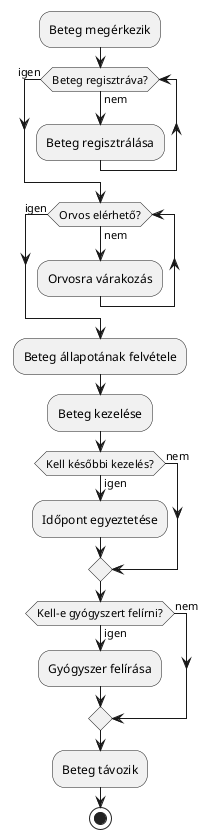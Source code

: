 @startuml hospital visit
:Beteg megérkezik;
while(Beteg regisztráva?) is (nem)
:Beteg regisztrálása;
endwhile (igen)
while(Orvos elérhető?) is (nem)
:Orvosra várakozás;
endwhile (igen)
:Beteg állapotának felvétele;
:Beteg kezelése;
if (Kell későbbi kezelés?) then (igen)
    :Időpont egyeztetése;
else (nem)
endif
if (Kell-e gyógyszert felírni?) then (igen)
    :Gyógyszer felírása;
else (nem)
endif
:Beteg távozik;
stop

@enduml